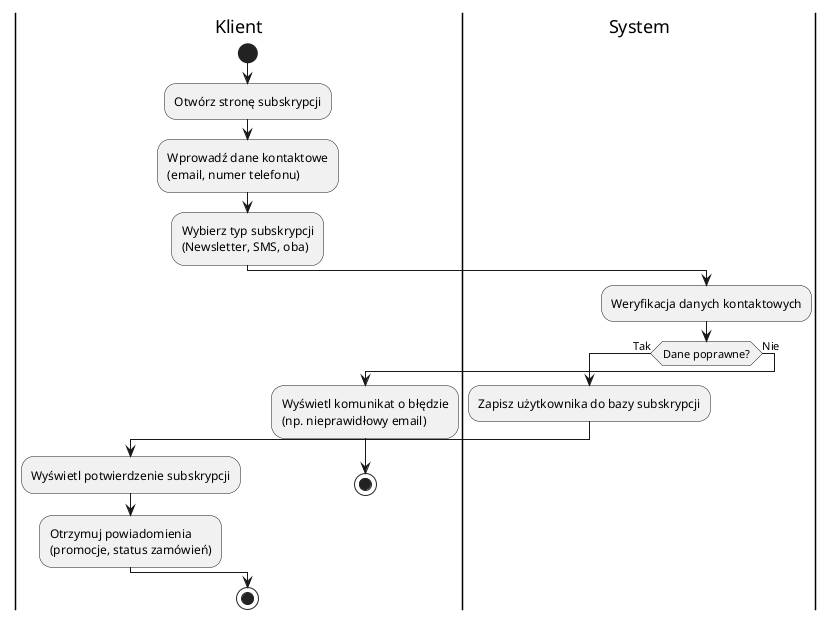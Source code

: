 @startuml
|Klient|
start
:Otwórz stronę subskrypcji;

:Wprowadź dane kontaktowe
(email, numer telefonu);

:Wybierz typ subskrypcji
(Newsletter, SMS, oba);

|System|
:Weryfikacja danych kontaktowych;

if (Dane poprawne?) then (Tak)
    :Zapisz użytkownika do bazy subskrypcji;
    |Klient|
    :Wyświetl potwierdzenie subskrypcji;
    :Otrzymuj powiadomienia
    (promocje, status zamówień);
else (Nie)
    |Klient|
    :Wyświetl komunikat o błędzie
    (np. nieprawidłowy email);
    stop
endif

stop
@enduml
